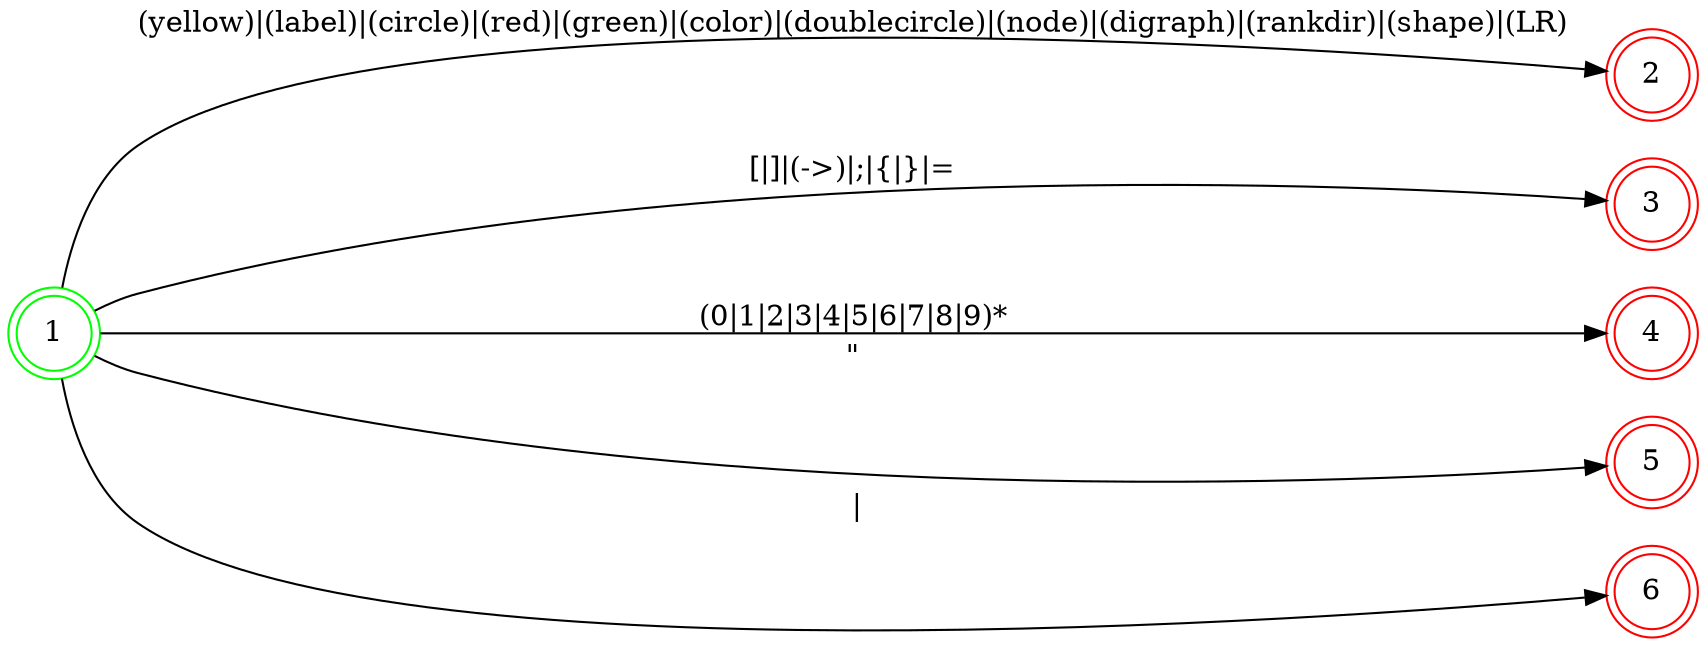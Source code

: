 digraph NDF {
    rankdir = LR;
    node [shape = doublecircle;];
    1 [color = green;];
    2 [color = red;];
    3 [color = red;];
    4 [color = red;];
    5 [color = red;];
    6 [color = red;];
    node [shape = circle;];
    1 -> 2 [label = "(yellow)|(label)|(circle)|(red)|(green)|(color)|(doublecircle)|(node)|(digraph)|(rankdir)|(shape)|(LR)";];
    1 -> 3 [label = "[|]|(->)|;|{|}|=";];
    1 -> 4 [label = "(0|1|2|3|4|5|6|7|8|9)*";];
    1 -> 5 [label = "\"";];
    1 -> 6 [label = " |\n";];
}